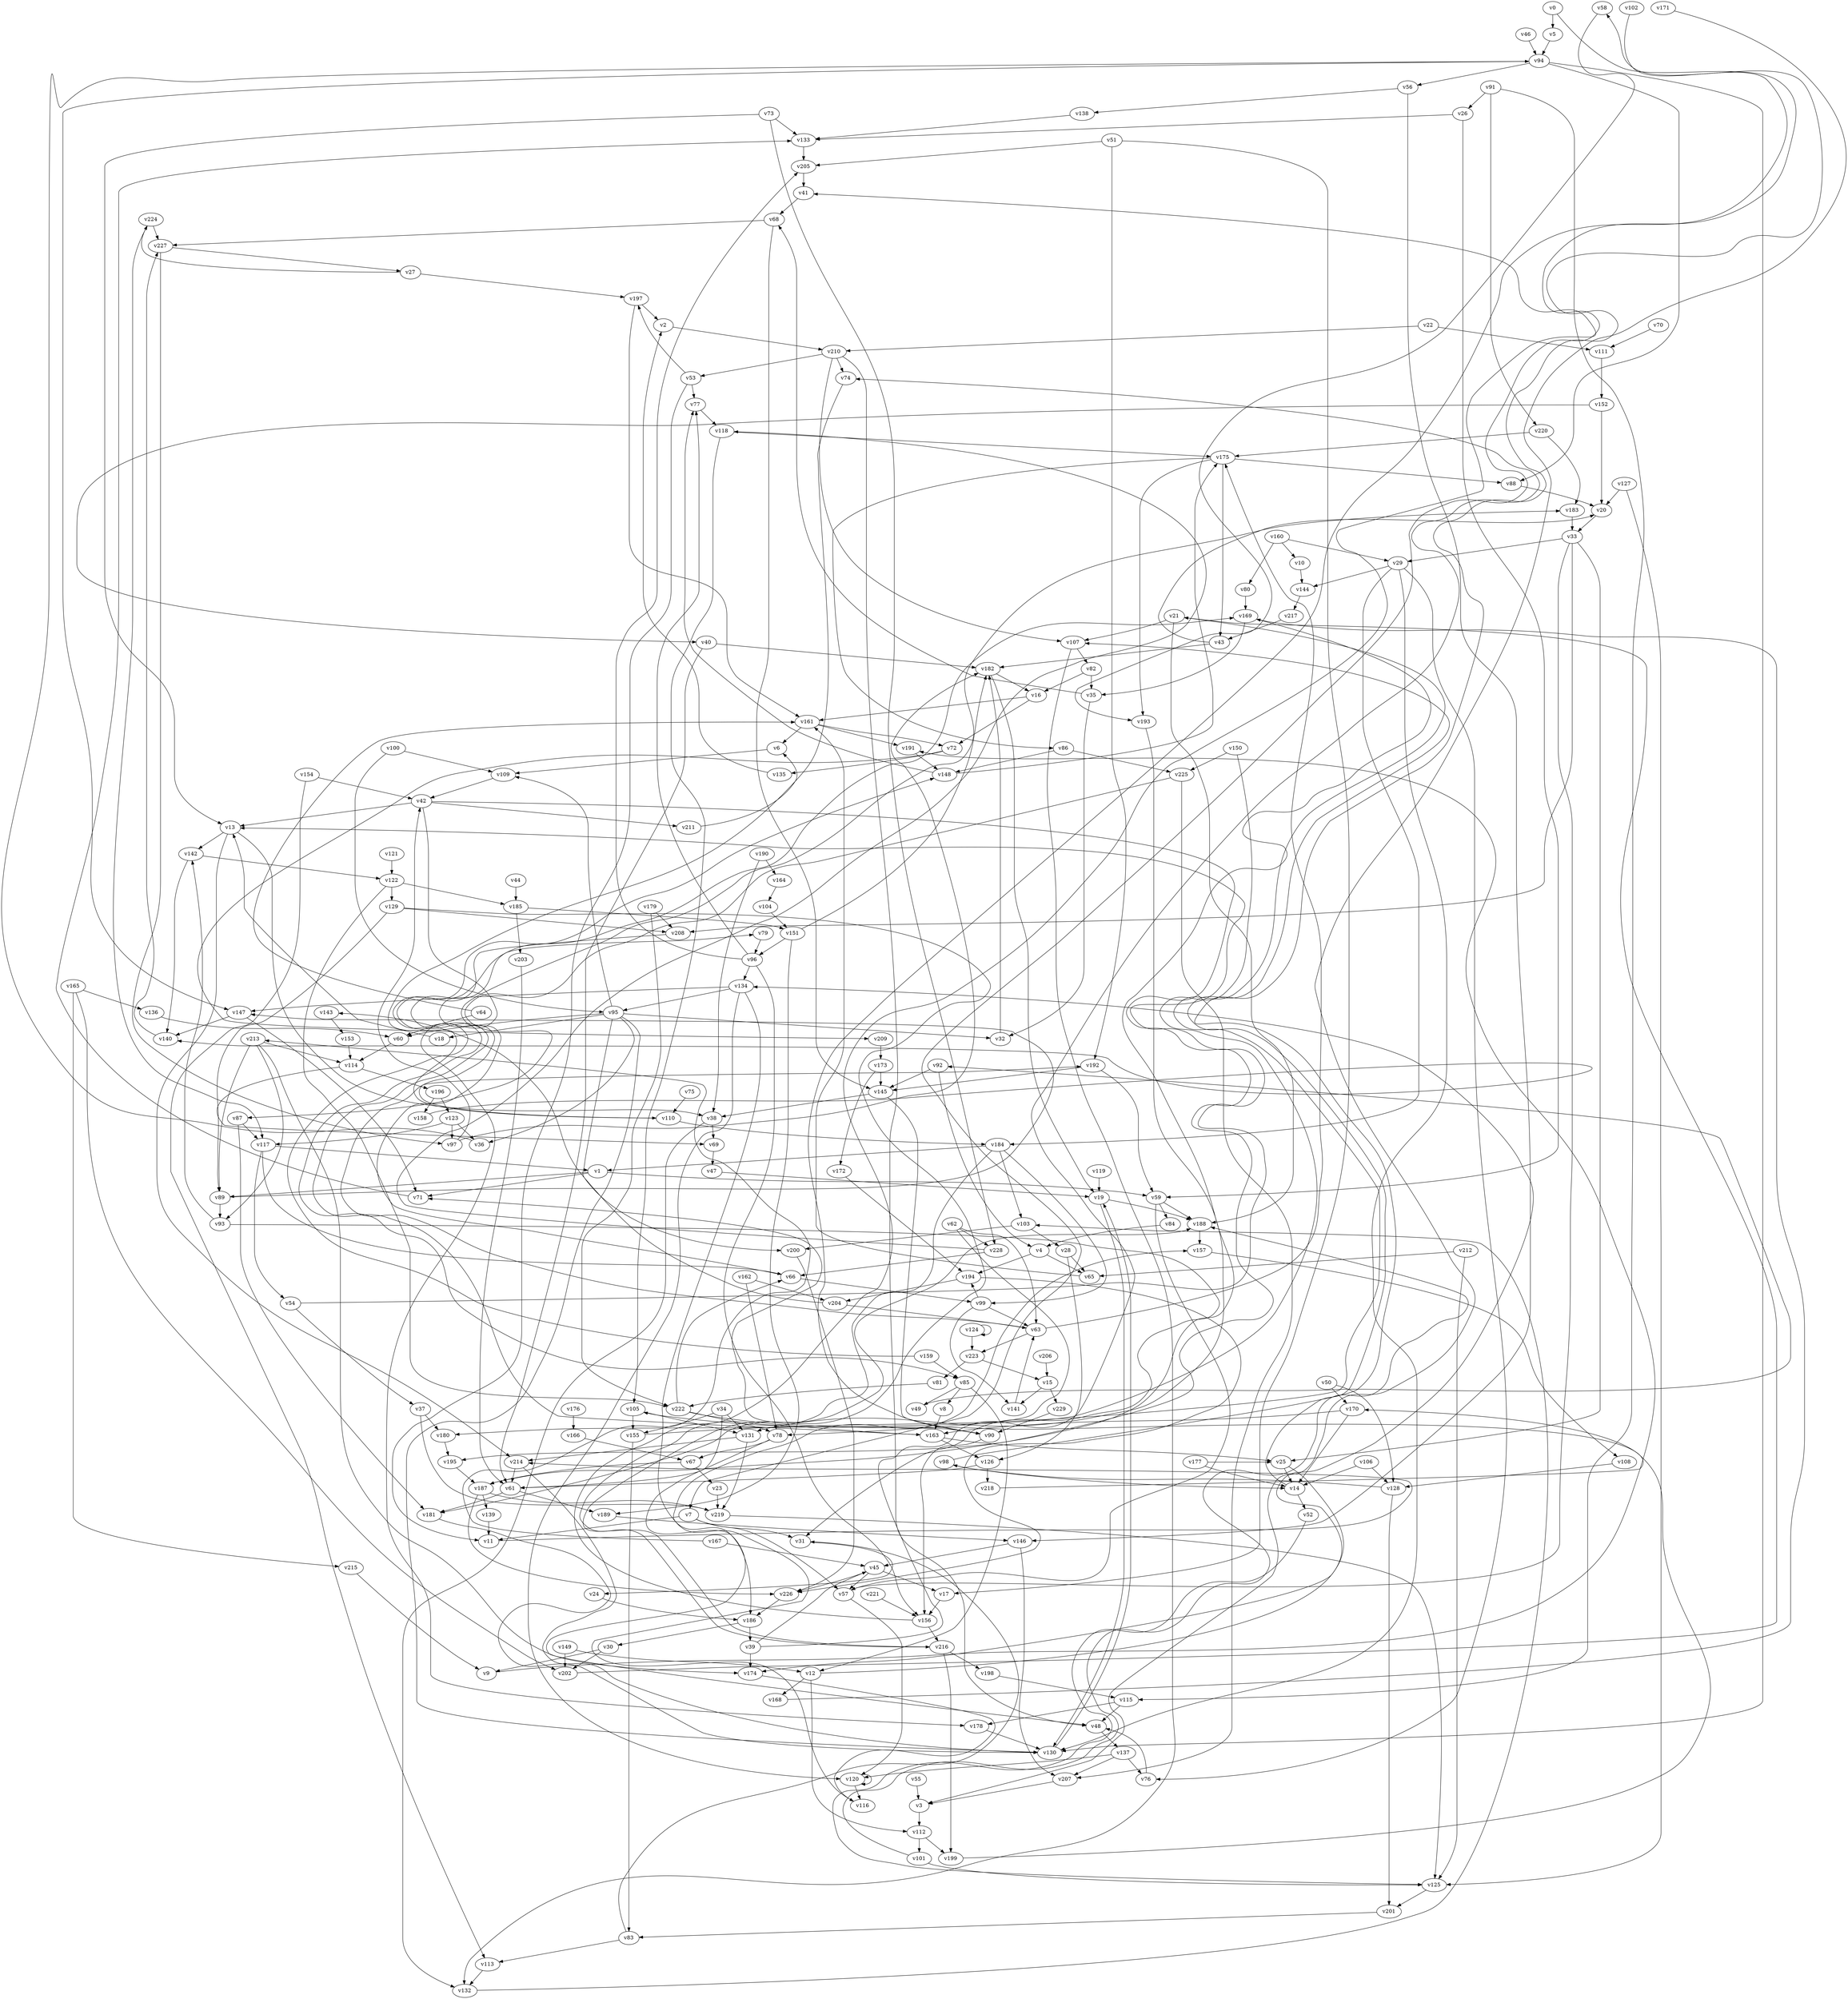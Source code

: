 // Benchmark game 334 - 230 vertices
// time_bound: 51
// targets: v21
digraph G {
    v0 [name="v0", player=0];
    v1 [name="v1", player=0];
    v2 [name="v2", player=0];
    v3 [name="v3", player=1];
    v4 [name="v4", player=0];
    v5 [name="v5", player=0];
    v6 [name="v6", player=0];
    v7 [name="v7", player=1];
    v8 [name="v8", player=1];
    v9 [name="v9", player=0];
    v10 [name="v10", player=0];
    v11 [name="v11", player=0];
    v12 [name="v12", player=0];
    v13 [name="v13", player=0];
    v14 [name="v14", player=1];
    v15 [name="v15", player=1];
    v16 [name="v16", player=0];
    v17 [name="v17", player=0];
    v18 [name="v18", player=0];
    v19 [name="v19", player=0];
    v20 [name="v20", player=1];
    v21 [name="v21", player=1, target=1];
    v22 [name="v22", player=0];
    v23 [name="v23", player=1];
    v24 [name="v24", player=0];
    v25 [name="v25", player=1];
    v26 [name="v26", player=1];
    v27 [name="v27", player=0];
    v28 [name="v28", player=0];
    v29 [name="v29", player=1];
    v30 [name="v30", player=1];
    v31 [name="v31", player=1];
    v32 [name="v32", player=0];
    v33 [name="v33", player=0];
    v34 [name="v34", player=0];
    v35 [name="v35", player=1];
    v36 [name="v36", player=1];
    v37 [name="v37", player=0];
    v38 [name="v38", player=0];
    v39 [name="v39", player=0];
    v40 [name="v40", player=0];
    v41 [name="v41", player=1];
    v42 [name="v42", player=1];
    v43 [name="v43", player=1];
    v44 [name="v44", player=0];
    v45 [name="v45", player=1];
    v46 [name="v46", player=0];
    v47 [name="v47", player=1];
    v48 [name="v48", player=1];
    v49 [name="v49", player=0];
    v50 [name="v50", player=0];
    v51 [name="v51", player=0];
    v52 [name="v52", player=1];
    v53 [name="v53", player=0];
    v54 [name="v54", player=0];
    v55 [name="v55", player=0];
    v56 [name="v56", player=0];
    v57 [name="v57", player=0];
    v58 [name="v58", player=0];
    v59 [name="v59", player=0];
    v60 [name="v60", player=0];
    v61 [name="v61", player=1];
    v62 [name="v62", player=0];
    v63 [name="v63", player=0];
    v64 [name="v64", player=1];
    v65 [name="v65", player=1];
    v66 [name="v66", player=0];
    v67 [name="v67", player=1];
    v68 [name="v68", player=0];
    v69 [name="v69", player=1];
    v70 [name="v70", player=0];
    v71 [name="v71", player=1];
    v72 [name="v72", player=0];
    v73 [name="v73", player=0];
    v74 [name="v74", player=1];
    v75 [name="v75", player=0];
    v76 [name="v76", player=1];
    v77 [name="v77", player=0];
    v78 [name="v78", player=0];
    v79 [name="v79", player=0];
    v80 [name="v80", player=0];
    v81 [name="v81", player=0];
    v82 [name="v82", player=1];
    v83 [name="v83", player=0];
    v84 [name="v84", player=1];
    v85 [name="v85", player=1];
    v86 [name="v86", player=1];
    v87 [name="v87", player=1];
    v88 [name="v88", player=1];
    v89 [name="v89", player=0];
    v90 [name="v90", player=0];
    v91 [name="v91", player=0];
    v92 [name="v92", player=0];
    v93 [name="v93", player=1];
    v94 [name="v94", player=1];
    v95 [name="v95", player=0];
    v96 [name="v96", player=0];
    v97 [name="v97", player=0];
    v98 [name="v98", player=1];
    v99 [name="v99", player=0];
    v100 [name="v100", player=0];
    v101 [name="v101", player=0];
    v102 [name="v102", player=1];
    v103 [name="v103", player=1];
    v104 [name="v104", player=0];
    v105 [name="v105", player=0];
    v106 [name="v106", player=1];
    v107 [name="v107", player=1];
    v108 [name="v108", player=1];
    v109 [name="v109", player=1];
    v110 [name="v110", player=1];
    v111 [name="v111", player=0];
    v112 [name="v112", player=1];
    v113 [name="v113", player=0];
    v114 [name="v114", player=0];
    v115 [name="v115", player=0];
    v116 [name="v116", player=0];
    v117 [name="v117", player=1];
    v118 [name="v118", player=1];
    v119 [name="v119", player=1];
    v120 [name="v120", player=0];
    v121 [name="v121", player=1];
    v122 [name="v122", player=1];
    v123 [name="v123", player=1];
    v124 [name="v124", player=1];
    v125 [name="v125", player=0];
    v126 [name="v126", player=0];
    v127 [name="v127", player=0];
    v128 [name="v128", player=1];
    v129 [name="v129", player=1];
    v130 [name="v130", player=0];
    v131 [name="v131", player=1];
    v132 [name="v132", player=0];
    v133 [name="v133", player=0];
    v134 [name="v134", player=0];
    v135 [name="v135", player=0];
    v136 [name="v136", player=0];
    v137 [name="v137", player=0];
    v138 [name="v138", player=0];
    v139 [name="v139", player=1];
    v140 [name="v140", player=0];
    v141 [name="v141", player=1];
    v142 [name="v142", player=0];
    v143 [name="v143", player=0];
    v144 [name="v144", player=1];
    v145 [name="v145", player=0];
    v146 [name="v146", player=1];
    v147 [name="v147", player=1];
    v148 [name="v148", player=1];
    v149 [name="v149", player=0];
    v150 [name="v150", player=1];
    v151 [name="v151", player=1];
    v152 [name="v152", player=1];
    v153 [name="v153", player=1];
    v154 [name="v154", player=0];
    v155 [name="v155", player=1];
    v156 [name="v156", player=1];
    v157 [name="v157", player=1];
    v158 [name="v158", player=0];
    v159 [name="v159", player=0];
    v160 [name="v160", player=1];
    v161 [name="v161", player=1];
    v162 [name="v162", player=0];
    v163 [name="v163", player=1];
    v164 [name="v164", player=1];
    v165 [name="v165", player=1];
    v166 [name="v166", player=1];
    v167 [name="v167", player=1];
    v168 [name="v168", player=0];
    v169 [name="v169", player=0];
    v170 [name="v170", player=1];
    v171 [name="v171", player=1];
    v172 [name="v172", player=1];
    v173 [name="v173", player=0];
    v174 [name="v174", player=1];
    v175 [name="v175", player=1];
    v176 [name="v176", player=0];
    v177 [name="v177", player=0];
    v178 [name="v178", player=1];
    v179 [name="v179", player=0];
    v180 [name="v180", player=1];
    v181 [name="v181", player=0];
    v182 [name="v182", player=1];
    v183 [name="v183", player=0];
    v184 [name="v184", player=0];
    v185 [name="v185", player=0];
    v186 [name="v186", player=1];
    v187 [name="v187", player=1];
    v188 [name="v188", player=0];
    v189 [name="v189", player=1];
    v190 [name="v190", player=0];
    v191 [name="v191", player=1];
    v192 [name="v192", player=0];
    v193 [name="v193", player=0];
    v194 [name="v194", player=0];
    v195 [name="v195", player=0];
    v196 [name="v196", player=1];
    v197 [name="v197", player=0];
    v198 [name="v198", player=1];
    v199 [name="v199", player=0];
    v200 [name="v200", player=1];
    v201 [name="v201", player=1];
    v202 [name="v202", player=0];
    v203 [name="v203", player=0];
    v204 [name="v204", player=1];
    v205 [name="v205", player=1];
    v206 [name="v206", player=0];
    v207 [name="v207", player=0];
    v208 [name="v208", player=1];
    v209 [name="v209", player=0];
    v210 [name="v210", player=1];
    v211 [name="v211", player=1];
    v212 [name="v212", player=0];
    v213 [name="v213", player=1];
    v214 [name="v214", player=1];
    v215 [name="v215", player=1];
    v216 [name="v216", player=1];
    v217 [name="v217", player=1];
    v218 [name="v218", player=1];
    v219 [name="v219", player=0];
    v220 [name="v220", player=1];
    v221 [name="v221", player=1];
    v222 [name="v222", player=0];
    v223 [name="v223", player=1];
    v224 [name="v224", player=1];
    v225 [name="v225", player=1];
    v226 [name="v226", player=0];
    v227 [name="v227", player=0];
    v228 [name="v228", player=0];
    v229 [name="v229", player=0];

    v0 -> v7 [constraint="t >= 5"];
    v1 -> v59;
    v2 -> v210;
    v3 -> v112;
    v4 -> v65;
    v5 -> v94;
    v6 -> v109;
    v7 -> v11;
    v8 -> v163;
    v9 -> v191 [constraint="t mod 5 == 0"];
    v10 -> v144;
    v11 -> v214 [constraint="t mod 5 == 3"];
    v12 -> v134 [constraint="t mod 3 == 2"];
    v13 -> v38;
    v14 -> v107 [constraint="t mod 5 == 2"];
    v15 -> v141;
    v16 -> v161;
    v17 -> v156;
    v18 -> v13;
    v19 -> v130;
    v20 -> v33;
    v21 -> v107;
    v22 -> v111;
    v23 -> v219;
    v24 -> v186;
    v25 -> v174;
    v26 -> v59;
    v27 -> v224 [constraint="t >= 3"];
    v28 -> v65;
    v29 -> v144;
    v30 -> v9;
    v31 -> v24 [constraint="t >= 4"];
    v32 -> v182;
    v33 -> v29;
    v34 -> v131;
    v35 -> v68;
    v36 -> v94 [constraint="t < 5"];
    v37 -> v219;
    v38 -> v132;
    v39 -> v74 [constraint="t >= 1"];
    v40 -> v61;
    v41 -> v68;
    v42 -> v195 [constraint="t mod 4 == 0"];
    v43 -> v20 [constraint="t >= 2"];
    v44 -> v185;
    v45 -> v17;
    v46 -> v94;
    v47 -> v19;
    v48 -> v137;
    v49 -> v92 [constraint="t >= 2"];
    v50 -> v170;
    v51 -> v17;
    v52 -> v125 [constraint="t mod 4 == 0"];
    v53 -> v11;
    v54 -> v13 [constraint="t mod 5 == 2"];
    v55 -> v3;
    v56 -> v146;
    v57 -> v120;
    v58 -> v193 [constraint="t >= 5"];
    v59 -> v188;
    v60 -> v114;
    v61 -> v189;
    v62 -> v228;
    v63 -> v169 [constraint="t < 8"];
    v64 -> v161 [constraint="t < 10"];
    v65 -> v161;
    v66 -> v183 [constraint="t >= 3"];
    v67 -> v187;
    v68 -> v227;
    v69 -> v47;
    v70 -> v111;
    v71 -> v133;
    v72 -> v209 [constraint="t >= 5"];
    v73 -> v228;
    v74 -> v110 [constraint="t < 13"];
    v75 -> v110;
    v76 -> v48;
    v77 -> v118;
    v78 -> v48 [constraint="t mod 3 == 1"];
    v79 -> v96;
    v80 -> v169;
    v81 -> v222;
    v82 -> v16;
    v83 -> v31 [constraint="t < 6"];
    v84 -> v4;
    v85 -> v8;
    v86 -> v225;
    v87 -> v117;
    v88 -> v20;
    v89 -> v147 [constraint="t >= 3"];
    v90 -> v71 [constraint="t mod 5 == 0"];
    v91 -> v220;
    v92 -> v145;
    v93 -> v31 [constraint="t < 6"];
    v94 -> v88;
    v95 -> v130;
    v96 -> v134;
    v97 -> v182;
    v98 -> v58 [constraint="t < 13"];
    v99 -> v194 [constraint="t < 10"];
    v100 -> v95;
    v101 -> v188 [constraint="t mod 2 == 0"];
    v102 -> v90 [constraint="t mod 4 == 3"];
    v103 -> v200;
    v104 -> v151;
    v105 -> v131;
    v106 -> v128;
    v107 -> v132;
    v108 -> v128;
    v109 -> v42;
    v110 -> v192 [constraint="t >= 1"];
    v111 -> v152;
    v112 -> v199;
    v113 -> v132;
    v114 -> v69 [constraint="t < 6"];
    v115 -> v48;
    v116 -> v157 [constraint="t >= 5"];
    v117 -> v54;
    v118 -> v175;
    v119 -> v19;
    v120 -> v120 [constraint="t < 6"];
    v121 -> v122;
    v122 -> v222;
    v123 -> v117;
    v124 -> v124 [constraint="t >= 5"];
    v125 -> v201;
    v126 -> v218;
    v127 -> v125;
    v128 -> v98 [constraint="t < 11"];
    v129 -> v181 [constraint="t mod 5 == 4"];
    v130 -> v19 [constraint="t mod 5 == 0"];
    v131 -> v219;
    v132 -> v103 [constraint="t mod 3 == 1"];
    v133 -> v205;
    v134 -> v95;
    v135 -> v2;
    v136 -> v60;
    v137 -> v76;
    v138 -> v133;
    v139 -> v11;
    v140 -> v227;
    v141 -> v63;
    v142 -> v140;
    v143 -> v153;
    v144 -> v217;
    v145 -> v38;
    v146 -> v45;
    v147 -> v140;
    v148 -> v175;
    v149 -> v12;
    v150 -> v180 [constraint="t >= 5"];
    v151 -> v96;
    v152 -> v40 [constraint="t < 14"];
    v153 -> v114;
    v154 -> v113;
    v155 -> v21 [constraint="t < 11"];
    v156 -> v41 [constraint="t < 5"];
    v157 -> v108 [constraint="t < 7"];
    v158 -> v140 [constraint="t < 12"];
    v159 -> v148 [constraint="t mod 5 == 1"];
    v160 -> v80;
    v161 -> v6;
    v162 -> v78;
    v163 -> v79 [constraint="t >= 5"];
    v164 -> v104;
    v165 -> v215;
    v166 -> v67;
    v167 -> v213 [constraint="t < 13"];
    v168 -> v169 [constraint="t mod 4 == 0"];
    v169 -> v187 [constraint="t mod 4 == 1"];
    v170 -> v163;
    v171 -> v3 [constraint="t < 6"];
    v172 -> v194;
    v173 -> v172;
    v174 -> v116 [constraint="t >= 5"];
    v175 -> v86 [constraint="t >= 1"];
    v176 -> v166;
    v177 -> v25 [constraint="t < 15"];
    v178 -> v130;
    v179 -> v222;
    v180 -> v195;
    v181 -> v130 [constraint="t mod 4 == 0"];
    v182 -> v16;
    v183 -> v33;
    v184 -> v216 [constraint="t < 9"];
    v185 -> v151;
    v186 -> v39;
    v187 -> v139;
    v188 -> v157;
    v189 -> v146;
    v190 -> v164;
    v191 -> v148;
    v192 -> v59;
    v193 -> v131;
    v194 -> v226 [constraint="t mod 3 == 0"];
    v195 -> v187;
    v196 -> v158;
    v197 -> v2;
    v198 -> v115;
    v199 -> v170 [constraint="t >= 2"];
    v200 -> v226;
    v201 -> v83;
    v202 -> v21 [constraint="t < 7"];
    v203 -> v61;
    v204 -> v143 [constraint="t mod 4 == 1"];
    v205 -> v41;
    v206 -> v15;
    v207 -> v3;
    v208 -> v85 [constraint="t >= 5"];
    v209 -> v173;
    v210 -> v48;
    v211 -> v6;
    v212 -> v125;
    v213 -> v89;
    v214 -> v130 [constraint="t >= 2"];
    v215 -> v9;
    v216 -> v188 [constraint="t >= 1"];
    v217 -> v43;
    v218 -> v105 [constraint="t >= 4"];
    v219 -> v125 [constraint="t mod 5 == 2"];
    v220 -> v183;
    v221 -> v156;
    v222 -> v66 [constraint="t < 9"];
    v223 -> v15;
    v224 -> v117;
    v225 -> v87 [constraint="t mod 4 == 0"];
    v226 -> v186;
    v227 -> v27;
    v228 -> v118 [constraint="t mod 3 == 2"];
    v229 -> v90;
    v197 -> v161;
    v73 -> v133;
    v223 -> v81;
    v99 -> v63;
    v28 -> v126;
    v92 -> v4;
    v16 -> v72;
    v128 -> v201;
    v63 -> v175;
    v7 -> v31;
    v148 -> v77;
    v228 -> v66;
    v94 -> v130;
    v227 -> v97;
    v105 -> v155;
    v56 -> v138;
    v1 -> v89;
    v213 -> v114;
    v101 -> v125;
    v33 -> v208;
    v35 -> v32;
    v210 -> v53;
    v97 -> v42;
    v40 -> v182;
    v54 -> v37;
    v25 -> v14;
    v212 -> v65;
    v222 -> v78;
    v115 -> v178;
    v78 -> v67;
    v163 -> v126;
    v134 -> v120;
    v43 -> v182;
    v106 -> v14;
    v129 -> v89;
    v160 -> v29;
    v161 -> v191;
    v129 -> v208;
    v85 -> v12;
    v163 -> v25;
    v53 -> v197;
    v175 -> v193;
    v147 -> v71;
    v34 -> v61;
    v122 -> v129;
    v170 -> v14;
    v225 -> v207;
    v161 -> v72;
    v53 -> v77;
    v62 -> v78;
    v0 -> v5;
    v159 -> v85;
    v213 -> v174;
    v169 -> v35;
    v42 -> v13;
    v210 -> v74;
    v210 -> v107;
    v186 -> v30;
    v73 -> v13;
    v220 -> v175;
    v29 -> v130;
    v87 -> v181;
    v94 -> v147;
    v175 -> v43;
    v184 -> v103;
    v142 -> v122;
    v127 -> v20;
    v67 -> v23;
    v95 -> v32;
    v124 -> v223;
    v152 -> v20;
    v29 -> v76;
    v184 -> v99;
    v120 -> v116;
    v62 -> v63;
    v95 -> v109;
    v94 -> v56;
    v137 -> v207;
    v22 -> v210;
    v51 -> v192;
    v190 -> v38;
    v192 -> v145;
    v134 -> v186;
    v160 -> v10;
    v117 -> v66;
    v149 -> v202;
    v165 -> v136;
    v173 -> v145;
    v27 -> v197;
    v33 -> v25;
    v15 -> v229;
    v137 -> v120;
    v179 -> v208;
    v42 -> v211;
    v146 -> v207;
    v95 -> v18;
    v90 -> v156;
    v122 -> v185;
    v68 -> v145;
    v185 -> v203;
    v194 -> v204;
    v29 -> v184;
    v110 -> v184;
    v216 -> v199;
    v155 -> v83;
    v123 -> v97;
    v107 -> v82;
    v167 -> v45;
    v126 -> v61;
    v150 -> v225;
    v59 -> v57;
    v145 -> v90;
    v82 -> v35;
    v98 -> v14;
    v213 -> v93;
    v165 -> v202;
    v61 -> v181;
    v30 -> v202;
    v45 -> v57;
    v134 -> v147;
    v91 -> v26;
    v118 -> v105;
    v86 -> v148;
    v96 -> v77;
    v45 -> v226;
    v184 -> v1;
    v19 -> v188;
    v224 -> v227;
    v222 -> v163;
    v177 -> v14;
    v37 -> v180;
    v216 -> v198;
    v175 -> v88;
    v204 -> v63;
    v103 -> v28;
    v214 -> v61;
    v42 -> v178;
    v59 -> v84;
    v72 -> v135;
    v96 -> v205;
    v154 -> v42;
    v13 -> v214;
    v26 -> v133;
    v4 -> v194;
    v14 -> v52;
    v117 -> v1;
    v95 -> v60;
    v187 -> v219;
    v21 -> v188;
    v114 -> v196;
    v93 -> v142;
    v151 -> v189;
    v96 -> v156;
    v12 -> v112;
    v95 -> v200;
    v91 -> v115;
    v187 -> v226;
    v100 -> v109;
    v123 -> v36;
    v33 -> v57;
    v64 -> v60;
    v95 -> v36;
    v1 -> v71;
    v13 -> v142;
    v131 -> v214;
    v50 -> v128;
    v12 -> v168;
    v156 -> v216;
    v63 -> v223;
    v89 -> v93;
    v182 -> v19;
    v39 -> v174;
    v38 -> v69;
    v99 -> v141;
    v83 -> v113;
    v112 -> v101;
    v162 -> v204;
    v39 -> v45;
    v51 -> v205;
    v85 -> v49;
    v34 -> v155;
    v7 -> v57;
    v196 -> v123;
    v66 -> v99;
    v151 -> v182;
}
